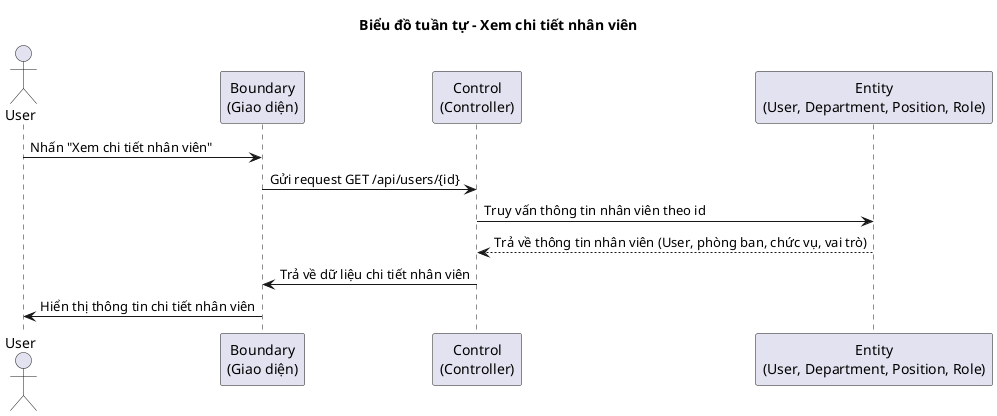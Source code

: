 @startuml
actor User
participant "Boundary\n(Giao diện)" as Boundary
participant "Control\n(Controller)" as Control
participant "Entity\n(User, Department, Position, Role)" as Entity

title Biểu đồ tuần tự - Xem chi tiết nhân viên

User -> Boundary : Nhấn "Xem chi tiết nhân viên"
Boundary -> Control : Gửi request GET /api/users/{id}
Control -> Entity : Truy vấn thông tin nhân viên theo id
Entity --> Control : Trả về thông tin nhân viên (User, phòng ban, chức vụ, vai trò)
Control -> Boundary : Trả về dữ liệu chi tiết nhân viên
Boundary -> User : Hiển thị thông tin chi tiết nhân viên
@enduml